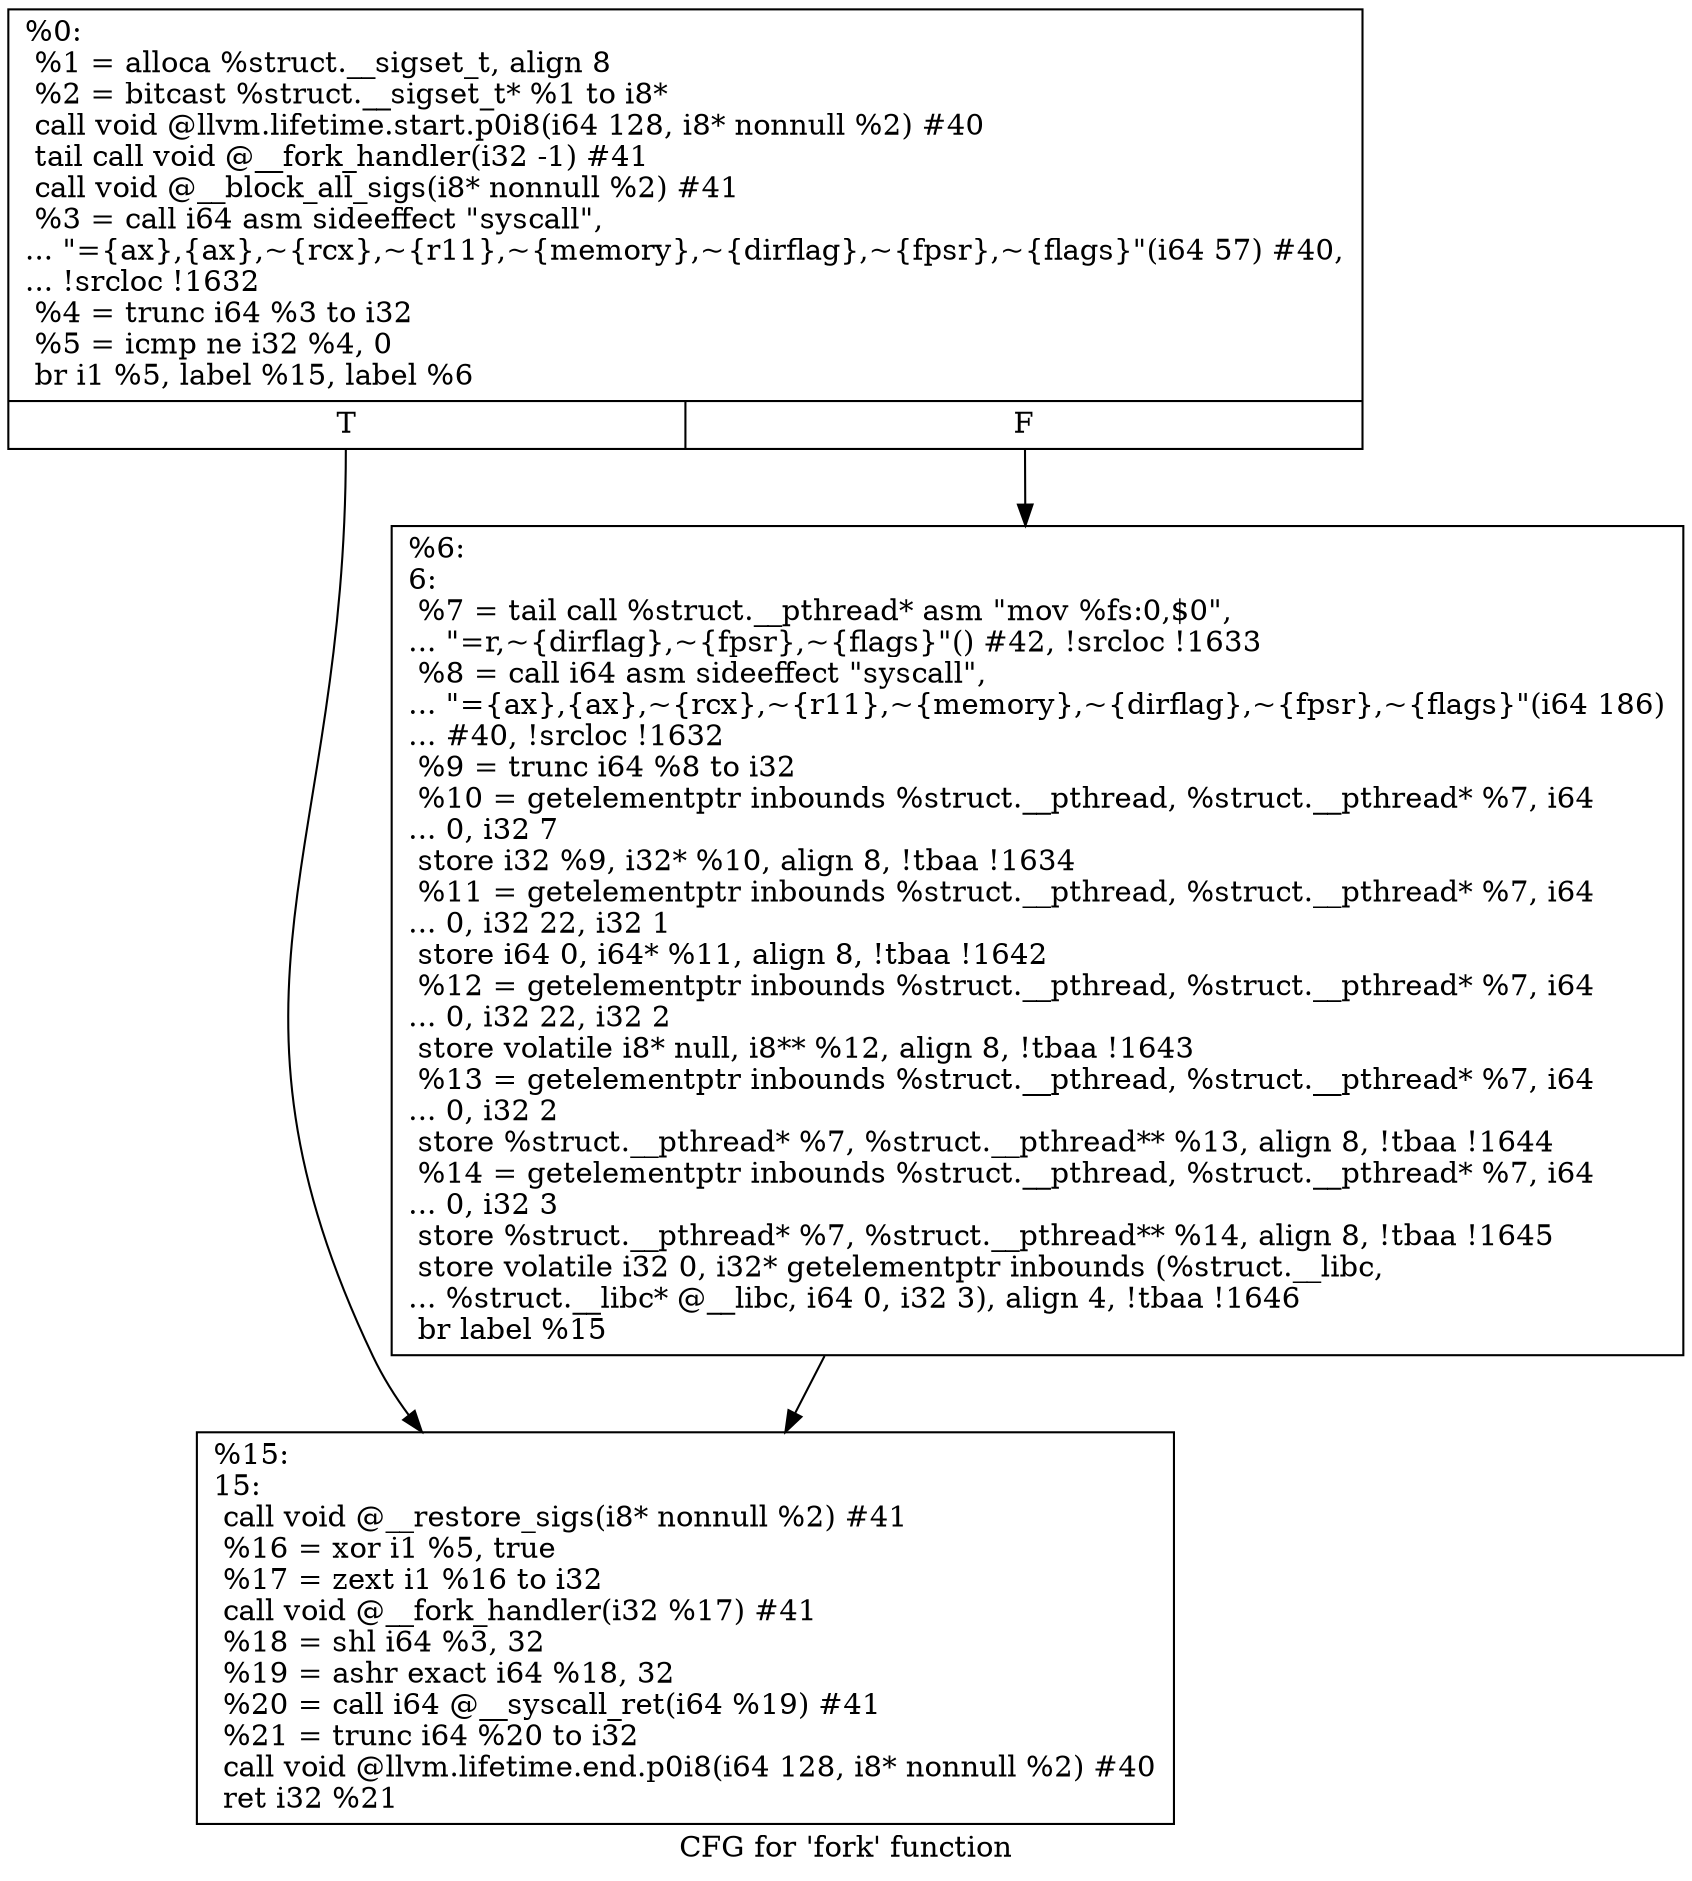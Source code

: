 digraph "CFG for 'fork' function" {
	label="CFG for 'fork' function";

	Node0x1a3f010 [shape=record,label="{%0:\l  %1 = alloca %struct.__sigset_t, align 8\l  %2 = bitcast %struct.__sigset_t* %1 to i8*\l  call void @llvm.lifetime.start.p0i8(i64 128, i8* nonnull %2) #40\l  tail call void @__fork_handler(i32 -1) #41\l  call void @__block_all_sigs(i8* nonnull %2) #41\l  %3 = call i64 asm sideeffect \"syscall\",\l... \"=\{ax\},\{ax\},~\{rcx\},~\{r11\},~\{memory\},~\{dirflag\},~\{fpsr\},~\{flags\}\"(i64 57) #40,\l... !srcloc !1632\l  %4 = trunc i64 %3 to i32\l  %5 = icmp ne i32 %4, 0\l  br i1 %5, label %15, label %6\l|{<s0>T|<s1>F}}"];
	Node0x1a3f010:s0 -> Node0x1a3f6c0;
	Node0x1a3f010:s1 -> Node0x1a3f090;
	Node0x1a3f090 [shape=record,label="{%6:\l6:                                                \l  %7 = tail call %struct.__pthread* asm \"mov %fs:0,$0\",\l... \"=r,~\{dirflag\},~\{fpsr\},~\{flags\}\"() #42, !srcloc !1633\l  %8 = call i64 asm sideeffect \"syscall\",\l... \"=\{ax\},\{ax\},~\{rcx\},~\{r11\},~\{memory\},~\{dirflag\},~\{fpsr\},~\{flags\}\"(i64 186)\l... #40, !srcloc !1632\l  %9 = trunc i64 %8 to i32\l  %10 = getelementptr inbounds %struct.__pthread, %struct.__pthread* %7, i64\l... 0, i32 7\l  store i32 %9, i32* %10, align 8, !tbaa !1634\l  %11 = getelementptr inbounds %struct.__pthread, %struct.__pthread* %7, i64\l... 0, i32 22, i32 1\l  store i64 0, i64* %11, align 8, !tbaa !1642\l  %12 = getelementptr inbounds %struct.__pthread, %struct.__pthread* %7, i64\l... 0, i32 22, i32 2\l  store volatile i8* null, i8** %12, align 8, !tbaa !1643\l  %13 = getelementptr inbounds %struct.__pthread, %struct.__pthread* %7, i64\l... 0, i32 2\l  store %struct.__pthread* %7, %struct.__pthread** %13, align 8, !tbaa !1644\l  %14 = getelementptr inbounds %struct.__pthread, %struct.__pthread* %7, i64\l... 0, i32 3\l  store %struct.__pthread* %7, %struct.__pthread** %14, align 8, !tbaa !1645\l  store volatile i32 0, i32* getelementptr inbounds (%struct.__libc,\l... %struct.__libc* @__libc, i64 0, i32 3), align 4, !tbaa !1646\l  br label %15\l}"];
	Node0x1a3f090 -> Node0x1a3f6c0;
	Node0x1a3f6c0 [shape=record,label="{%15:\l15:                                               \l  call void @__restore_sigs(i8* nonnull %2) #41\l  %16 = xor i1 %5, true\l  %17 = zext i1 %16 to i32\l  call void @__fork_handler(i32 %17) #41\l  %18 = shl i64 %3, 32\l  %19 = ashr exact i64 %18, 32\l  %20 = call i64 @__syscall_ret(i64 %19) #41\l  %21 = trunc i64 %20 to i32\l  call void @llvm.lifetime.end.p0i8(i64 128, i8* nonnull %2) #40\l  ret i32 %21\l}"];
}
